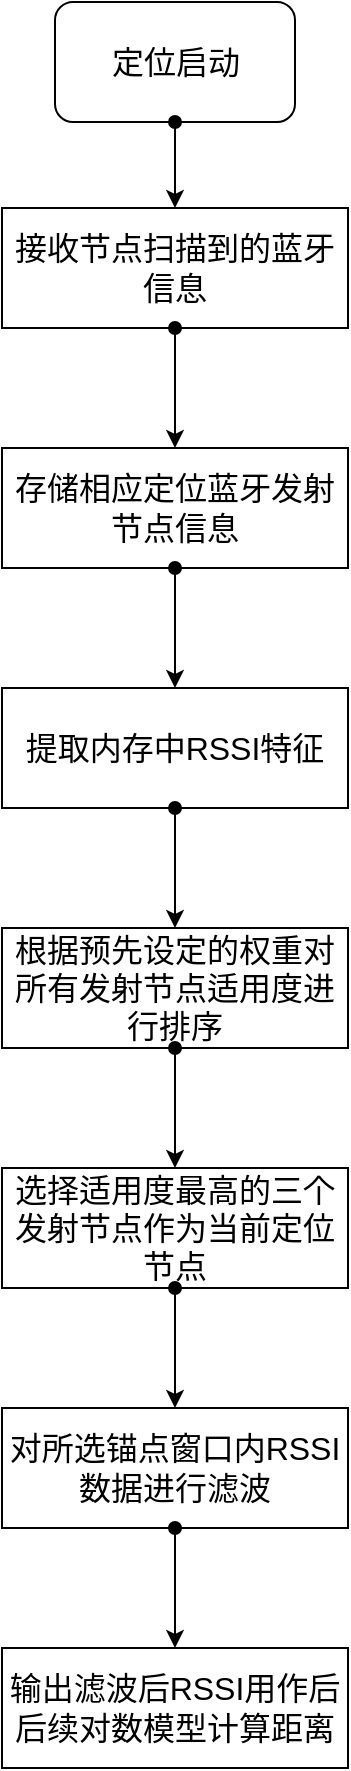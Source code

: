 <mxfile version="14.5.1" type="device" pages="2"><diagram id="OhSaCxj9tk1SFX8IjbWH" name="第 1 页"><mxGraphModel dx="1278" dy="960" grid="0" gridSize="10" guides="1" tooltips="1" connect="1" arrows="1" fold="1" page="1" pageScale="1" pageWidth="827" pageHeight="1169" math="0" shadow="0"><root><mxCell id="0"/><mxCell id="1" parent="0"/><mxCell id="0RFps2mS2Lozd-LNaVm2-10" value="" style="edgeStyle=orthogonalEdgeStyle;rounded=0;orthogonalLoop=1;jettySize=auto;html=1;startArrow=oval;startFill=1;" edge="1" parent="1" source="0RFps2mS2Lozd-LNaVm2-2" target="0RFps2mS2Lozd-LNaVm2-3"><mxGeometry relative="1" as="geometry"/></mxCell><mxCell id="0RFps2mS2Lozd-LNaVm2-2" value="&lt;font style=&quot;font-size: 16px&quot;&gt;定位启动&lt;/font&gt;" style="rounded=1;whiteSpace=wrap;html=1;strokeColor=#000000;strokeWidth=1;fillColor=none;" vertex="1" parent="1"><mxGeometry x="320.5" y="29" width="120" height="60" as="geometry"/></mxCell><mxCell id="0RFps2mS2Lozd-LNaVm2-11" value="" style="edgeStyle=orthogonalEdgeStyle;rounded=0;orthogonalLoop=1;jettySize=auto;html=1;startArrow=oval;startFill=1;" edge="1" parent="1" source="0RFps2mS2Lozd-LNaVm2-3" target="0RFps2mS2Lozd-LNaVm2-4"><mxGeometry relative="1" as="geometry"/></mxCell><mxCell id="0RFps2mS2Lozd-LNaVm2-3" value="&lt;font style=&quot;font-size: 16px&quot;&gt;接收节点扫描到的蓝牙信息&lt;/font&gt;" style="rounded=0;whiteSpace=wrap;html=1;strokeColor=#000000;strokeWidth=1;fillColor=none;" vertex="1" parent="1"><mxGeometry x="294" y="132" width="173" height="60" as="geometry"/></mxCell><mxCell id="0RFps2mS2Lozd-LNaVm2-12" value="" style="edgeStyle=orthogonalEdgeStyle;rounded=0;orthogonalLoop=1;jettySize=auto;html=1;startArrow=oval;startFill=1;" edge="1" parent="1" source="0RFps2mS2Lozd-LNaVm2-4" target="0RFps2mS2Lozd-LNaVm2-5"><mxGeometry relative="1" as="geometry"/></mxCell><mxCell id="0RFps2mS2Lozd-LNaVm2-4" value="&lt;span style=&quot;font-size: 16px&quot;&gt;存储相应定位蓝牙发射节点信息&lt;/span&gt;" style="rounded=0;whiteSpace=wrap;html=1;strokeColor=#000000;strokeWidth=1;fillColor=none;" vertex="1" parent="1"><mxGeometry x="294" y="252" width="173" height="60" as="geometry"/></mxCell><mxCell id="0RFps2mS2Lozd-LNaVm2-13" value="" style="edgeStyle=orthogonalEdgeStyle;rounded=0;orthogonalLoop=1;jettySize=auto;html=1;startArrow=oval;startFill=1;" edge="1" parent="1" source="0RFps2mS2Lozd-LNaVm2-5" target="0RFps2mS2Lozd-LNaVm2-6"><mxGeometry relative="1" as="geometry"/></mxCell><mxCell id="0RFps2mS2Lozd-LNaVm2-5" value="&lt;span style=&quot;font-size: 16px&quot;&gt;提取内存中RSSI特征&lt;/span&gt;" style="rounded=0;whiteSpace=wrap;html=1;strokeColor=#000000;strokeWidth=1;fillColor=none;" vertex="1" parent="1"><mxGeometry x="294" y="372" width="173" height="60" as="geometry"/></mxCell><mxCell id="0RFps2mS2Lozd-LNaVm2-14" value="" style="edgeStyle=orthogonalEdgeStyle;rounded=0;orthogonalLoop=1;jettySize=auto;html=1;startArrow=oval;startFill=1;" edge="1" parent="1" source="0RFps2mS2Lozd-LNaVm2-6" target="0RFps2mS2Lozd-LNaVm2-7"><mxGeometry relative="1" as="geometry"/></mxCell><mxCell id="0RFps2mS2Lozd-LNaVm2-6" value="&lt;span style=&quot;font-size: 16px&quot;&gt;根据预先设定的权重对所有发射节点适用度进行排序&lt;/span&gt;" style="rounded=0;whiteSpace=wrap;html=1;strokeColor=#000000;strokeWidth=1;fillColor=none;" vertex="1" parent="1"><mxGeometry x="294" y="492" width="173" height="60" as="geometry"/></mxCell><mxCell id="0RFps2mS2Lozd-LNaVm2-15" value="" style="edgeStyle=orthogonalEdgeStyle;rounded=0;orthogonalLoop=1;jettySize=auto;html=1;startArrow=oval;startFill=1;" edge="1" parent="1" source="0RFps2mS2Lozd-LNaVm2-7" target="0RFps2mS2Lozd-LNaVm2-8"><mxGeometry relative="1" as="geometry"/></mxCell><mxCell id="0RFps2mS2Lozd-LNaVm2-7" value="&lt;span style=&quot;font-size: 16px&quot;&gt;选择适用度最高的三个发射节点作为当前定位节点&lt;/span&gt;" style="rounded=0;whiteSpace=wrap;html=1;strokeColor=#000000;strokeWidth=1;fillColor=none;" vertex="1" parent="1"><mxGeometry x="294" y="612" width="173" height="60" as="geometry"/></mxCell><mxCell id="0RFps2mS2Lozd-LNaVm2-16" value="" style="edgeStyle=orthogonalEdgeStyle;rounded=0;orthogonalLoop=1;jettySize=auto;html=1;startArrow=oval;startFill=1;" edge="1" parent="1" source="0RFps2mS2Lozd-LNaVm2-8" target="0RFps2mS2Lozd-LNaVm2-9"><mxGeometry relative="1" as="geometry"/></mxCell><mxCell id="0RFps2mS2Lozd-LNaVm2-8" value="&lt;span style=&quot;font-size: 16px&quot;&gt;对所选锚点窗口内RSSI数据进行滤波&lt;/span&gt;" style="rounded=0;whiteSpace=wrap;html=1;strokeColor=#000000;strokeWidth=1;fillColor=none;" vertex="1" parent="1"><mxGeometry x="294" y="732" width="173" height="60" as="geometry"/></mxCell><mxCell id="0RFps2mS2Lozd-LNaVm2-9" value="&lt;span style=&quot;font-size: 16px&quot;&gt;输出滤波后RSSI用作后后续对数模型计算距离&lt;/span&gt;" style="rounded=0;whiteSpace=wrap;html=1;strokeColor=#000000;strokeWidth=1;fillColor=none;" vertex="1" parent="1"><mxGeometry x="294" y="852" width="173" height="60" as="geometry"/></mxCell></root></mxGraphModel></diagram><diagram id="1GDyUIafQcvo_DmGQNaV" name="第 2 页"><mxGraphModel dx="1278" dy="960" grid="0" gridSize="10" guides="1" tooltips="1" connect="1" arrows="1" fold="1" page="1" pageScale="1" pageWidth="827" pageHeight="1169" math="1" shadow="0"><root><mxCell id="ffFuMt3Nmxwo3ztQ7OoH-0"/><mxCell id="ffFuMt3Nmxwo3ztQ7OoH-1" parent="ffFuMt3Nmxwo3ztQ7OoH-0"/><mxCell id="qemNySzSxF3blEPlq2sF-0" value="" style="ellipse;whiteSpace=wrap;html=1;aspect=fixed;strokeColor=#000000;strokeWidth=1;fillColor=none;" vertex="1" parent="ffFuMt3Nmxwo3ztQ7OoH-1"><mxGeometry x="348.72" y="300" width="80" height="80" as="geometry"/></mxCell><mxCell id="qemNySzSxF3blEPlq2sF-1" value="" style="ellipse;whiteSpace=wrap;html=1;aspect=fixed;strokeColor=#000000;strokeWidth=1;fillColor=none;" vertex="1" parent="ffFuMt3Nmxwo3ztQ7OoH-1"><mxGeometry x="348.72" y="611" width="80" height="80" as="geometry"/></mxCell><mxCell id="qemNySzSxF3blEPlq2sF-2" value="" style="ellipse;whiteSpace=wrap;html=1;aspect=fixed;strokeColor=#000000;strokeWidth=1;fillColor=none;" vertex="1" parent="ffFuMt3Nmxwo3ztQ7OoH-1"><mxGeometry x="348.72" y="456" width="80" height="80" as="geometry"/></mxCell><mxCell id="qemNySzSxF3blEPlq2sF-3" value="" style="ellipse;whiteSpace=wrap;html=1;aspect=fixed;strokeColor=#000000;strokeWidth=1;fillColor=none;" vertex="1" parent="ffFuMt3Nmxwo3ztQ7OoH-1"><mxGeometry x="555.72" y="456" width="80" height="80" as="geometry"/></mxCell><mxCell id="qemNySzSxF3blEPlq2sF-5" value="" style="endArrow=classic;html=1;exitX=1;exitY=1;exitDx=0;exitDy=0;entryX=0;entryY=0;entryDx=0;entryDy=0;" edge="1" parent="ffFuMt3Nmxwo3ztQ7OoH-1" source="qemNySzSxF3blEPlq2sF-0" target="qemNySzSxF3blEPlq2sF-3"><mxGeometry width="50" height="50" relative="1" as="geometry"><mxPoint x="522.72" y="379" as="sourcePoint"/><mxPoint x="572.72" y="329" as="targetPoint"/></mxGeometry></mxCell><mxCell id="qemNySzSxF3blEPlq2sF-6" value="" style="endArrow=classic;html=1;exitX=1;exitY=0.5;exitDx=0;exitDy=0;entryX=0;entryY=0.5;entryDx=0;entryDy=0;" edge="1" parent="ffFuMt3Nmxwo3ztQ7OoH-1" source="qemNySzSxF3blEPlq2sF-2" target="qemNySzSxF3blEPlq2sF-3"><mxGeometry width="50" height="50" relative="1" as="geometry"><mxPoint x="480.72" y="589" as="sourcePoint"/><mxPoint x="530.72" y="539" as="targetPoint"/></mxGeometry></mxCell><mxCell id="qemNySzSxF3blEPlq2sF-7" value="" style="endArrow=classic;html=1;exitX=1;exitY=0.5;exitDx=0;exitDy=0;entryX=0;entryY=1;entryDx=0;entryDy=0;" edge="1" parent="ffFuMt3Nmxwo3ztQ7OoH-1" source="qemNySzSxF3blEPlq2sF-1" target="qemNySzSxF3blEPlq2sF-3"><mxGeometry width="50" height="50" relative="1" as="geometry"><mxPoint x="438.72" y="506.0" as="sourcePoint"/><mxPoint x="565.72" y="506.0" as="targetPoint"/></mxGeometry></mxCell><mxCell id="qemNySzSxF3blEPlq2sF-8" value="" style="endArrow=classic;html=1;entryX=0;entryY=0;entryDx=0;entryDy=0;exitX=1;exitY=0.5;exitDx=0;exitDy=0;" edge="1" parent="ffFuMt3Nmxwo3ztQ7OoH-1" source="FyQ-PQSMuczfxA7YLVLY-2"><mxGeometry width="50" height="50" relative="1" as="geometry"><mxPoint x="222" y="339.45" as="sourcePoint"/><mxPoint x="348.716" y="339.166" as="targetPoint"/></mxGeometry></mxCell><mxCell id="qemNySzSxF3blEPlq2sF-9" value="" style="endArrow=classic;html=1;entryX=0;entryY=0;entryDx=0;entryDy=0;" edge="1" parent="ffFuMt3Nmxwo3ztQ7OoH-1" source="FyQ-PQSMuczfxA7YLVLY-3"><mxGeometry width="50" height="50" relative="1" as="geometry"><mxPoint x="222.0" y="499.28" as="sourcePoint"/><mxPoint x="348.716" y="498.996" as="targetPoint"/></mxGeometry></mxCell><mxCell id="qemNySzSxF3blEPlq2sF-10" value="" style="endArrow=classic;html=1;entryX=0;entryY=0;entryDx=0;entryDy=0;exitX=1;exitY=0.5;exitDx=0;exitDy=0;" edge="1" parent="ffFuMt3Nmxwo3ztQ7OoH-1" source="FyQ-PQSMuczfxA7YLVLY-4"><mxGeometry width="50" height="50" relative="1" as="geometry"><mxPoint x="222.0" y="654.28" as="sourcePoint"/><mxPoint x="348.716" y="653.996" as="targetPoint"/></mxGeometry></mxCell><mxCell id="qemNySzSxF3blEPlq2sF-11" value="" style="endArrow=classic;html=1;entryX=0;entryY=0;entryDx=0;entryDy=0;" edge="1" parent="ffFuMt3Nmxwo3ztQ7OoH-1"><mxGeometry width="50" height="50" relative="1" as="geometry"><mxPoint x="635.72" y="495.45" as="sourcePoint"/><mxPoint x="762.436" y="495.166" as="targetPoint"/></mxGeometry></mxCell><mxCell id="qemNySzSxF3blEPlq2sF-12" value="&lt;font style=&quot;font-size: 32px&quot;&gt;&lt;b&gt;Σ&lt;/b&gt;&lt;/font&gt;" style="text;html=1;align=center;verticalAlign=middle;resizable=0;points=[];autosize=1;" vertex="1" parent="ffFuMt3Nmxwo3ztQ7OoH-1"><mxGeometry x="581.22" y="484" width="29" height="25" as="geometry"/></mxCell><mxCell id="qemNySzSxF3blEPlq2sF-13" value="$$c_2$$" style="text;html=1;align=center;verticalAlign=middle;resizable=0;points=[];autosize=1;fontSize=16;" vertex="1" parent="ffFuMt3Nmxwo3ztQ7OoH-1"><mxGeometry x="457.5" y="460" width="71" height="23" as="geometry"/></mxCell><mxCell id="FyQ-PQSMuczfxA7YLVLY-2" value="&lt;font style=&quot;font-size: 16px&quot;&gt;均值特征处理器&lt;/font&gt;" style="rounded=0;whiteSpace=wrap;html=1;strokeColor=#000000;strokeWidth=1;fillColor=none;" vertex="1" parent="ffFuMt3Nmxwo3ztQ7OoH-1"><mxGeometry x="156" y="310" width="120" height="60" as="geometry"/></mxCell><mxCell id="FyQ-PQSMuczfxA7YLVLY-3" value="&lt;span style=&quot;font-size: 16px&quot;&gt;标准差特征处理器&lt;/span&gt;" style="rounded=0;whiteSpace=wrap;html=1;strokeColor=#000000;strokeWidth=1;fillColor=none;" vertex="1" parent="ffFuMt3Nmxwo3ztQ7OoH-1"><mxGeometry x="156" y="466.5" width="120" height="60" as="geometry"/></mxCell><mxCell id="FyQ-PQSMuczfxA7YLVLY-4" value="&lt;span style=&quot;font-size: 16px&quot;&gt;频次特征处理器&lt;/span&gt;" style="rounded=0;whiteSpace=wrap;html=1;strokeColor=#000000;strokeWidth=1;fillColor=none;" vertex="1" parent="ffFuMt3Nmxwo3ztQ7OoH-1"><mxGeometry x="156" y="623" width="120" height="60" as="geometry"/></mxCell><mxCell id="FyQ-PQSMuczfxA7YLVLY-5" value="&lt;font style=&quot;font-size: 15px&quot;&gt;节点适用度$$y_i$$&lt;/font&gt;" style="text;html=1;align=center;verticalAlign=middle;resizable=0;points=[];autosize=1;" vertex="1" parent="ffFuMt3Nmxwo3ztQ7OoH-1"><mxGeometry x="648" y="460" width="138" height="19" as="geometry"/></mxCell><mxCell id="FyQ-PQSMuczfxA7YLVLY-7" value="$$c_1$$" style="text;html=1;align=center;verticalAlign=middle;resizable=0;points=[];autosize=1;fontSize=16;" vertex="1" parent="ffFuMt3Nmxwo3ztQ7OoH-1"><mxGeometry x="467.5" y="383" width="71" height="23" as="geometry"/></mxCell><mxCell id="FyQ-PQSMuczfxA7YLVLY-8" value="$$c_3$$" style="text;html=1;align=center;verticalAlign=middle;resizable=0;points=[];autosize=1;fontSize=16;" vertex="1" parent="ffFuMt3Nmxwo3ztQ7OoH-1"><mxGeometry x="465" y="544" width="71" height="23" as="geometry"/></mxCell><mxCell id="FyQ-PQSMuczfxA7YLVLY-10" value="" style="endArrow=classic;html=1;fontSize=16;entryX=0;entryY=0.5;entryDx=0;entryDy=0;" edge="1" parent="ffFuMt3Nmxwo3ztQ7OoH-1" target="FyQ-PQSMuczfxA7YLVLY-2"><mxGeometry width="50" height="50" relative="1" as="geometry"><mxPoint x="73" y="340" as="sourcePoint"/><mxPoint x="123" y="318" as="targetPoint"/></mxGeometry></mxCell><mxCell id="FyQ-PQSMuczfxA7YLVLY-11" value="" style="endArrow=classic;html=1;fontSize=16;entryX=0;entryY=0.5;entryDx=0;entryDy=0;" edge="1" parent="ffFuMt3Nmxwo3ztQ7OoH-1"><mxGeometry width="50" height="50" relative="1" as="geometry"><mxPoint x="73" y="495.91" as="sourcePoint"/><mxPoint x="156.0" y="495.91" as="targetPoint"/></mxGeometry></mxCell><mxCell id="FyQ-PQSMuczfxA7YLVLY-12" value="" style="endArrow=classic;html=1;fontSize=16;entryX=0;entryY=0.5;entryDx=0;entryDy=0;" edge="1" parent="ffFuMt3Nmxwo3ztQ7OoH-1"><mxGeometry width="50" height="50" relative="1" as="geometry"><mxPoint x="73" y="658.0" as="sourcePoint"/><mxPoint x="156.0" y="658.0" as="targetPoint"/></mxGeometry></mxCell><mxCell id="FyQ-PQSMuczfxA7YLVLY-13" value="$$RSSI_m$$" style="text;html=1;align=center;verticalAlign=middle;resizable=0;points=[];autosize=1;fontSize=16;" vertex="1" parent="ffFuMt3Nmxwo3ztQ7OoH-1"><mxGeometry x="27" y="300" width="105" height="23" as="geometry"/></mxCell><mxCell id="FyQ-PQSMuczfxA7YLVLY-14" value="$$RSSI_s$$" style="text;html=1;align=center;verticalAlign=middle;resizable=0;points=[];autosize=1;fontSize=16;" vertex="1" parent="ffFuMt3Nmxwo3ztQ7OoH-1"><mxGeometry x="24" y="458" width="100" height="23" as="geometry"/></mxCell><mxCell id="FyQ-PQSMuczfxA7YLVLY-15" value="$$RSSI_f$$" style="text;html=1;align=center;verticalAlign=middle;resizable=0;points=[];autosize=1;fontSize=16;" vertex="1" parent="ffFuMt3Nmxwo3ztQ7OoH-1"><mxGeometry x="20" y="613" width="96" height="23" as="geometry"/></mxCell><mxCell id="FyQ-PQSMuczfxA7YLVLY-16" value="$$C1_i$$" style="text;html=1;align=center;verticalAlign=middle;resizable=0;points=[];autosize=1;fontSize=16;" vertex="1" parent="ffFuMt3Nmxwo3ztQ7OoH-1"><mxGeometry x="273.72" y="304" width="79" height="23" as="geometry"/></mxCell><mxCell id="FyQ-PQSMuczfxA7YLVLY-17" value="$$C2_i$$" style="text;html=1;align=center;verticalAlign=middle;resizable=0;points=[];autosize=1;fontSize=16;" vertex="1" parent="ffFuMt3Nmxwo3ztQ7OoH-1"><mxGeometry x="276" y="454" width="79" height="23" as="geometry"/></mxCell><mxCell id="FyQ-PQSMuczfxA7YLVLY-18" value="$$C3_i$$" style="text;html=1;align=center;verticalAlign=middle;resizable=0;points=[];autosize=1;fontSize=16;" vertex="1" parent="ffFuMt3Nmxwo3ztQ7OoH-1"><mxGeometry x="276" y="623" width="79" height="23" as="geometry"/></mxCell></root></mxGraphModel></diagram></mxfile>